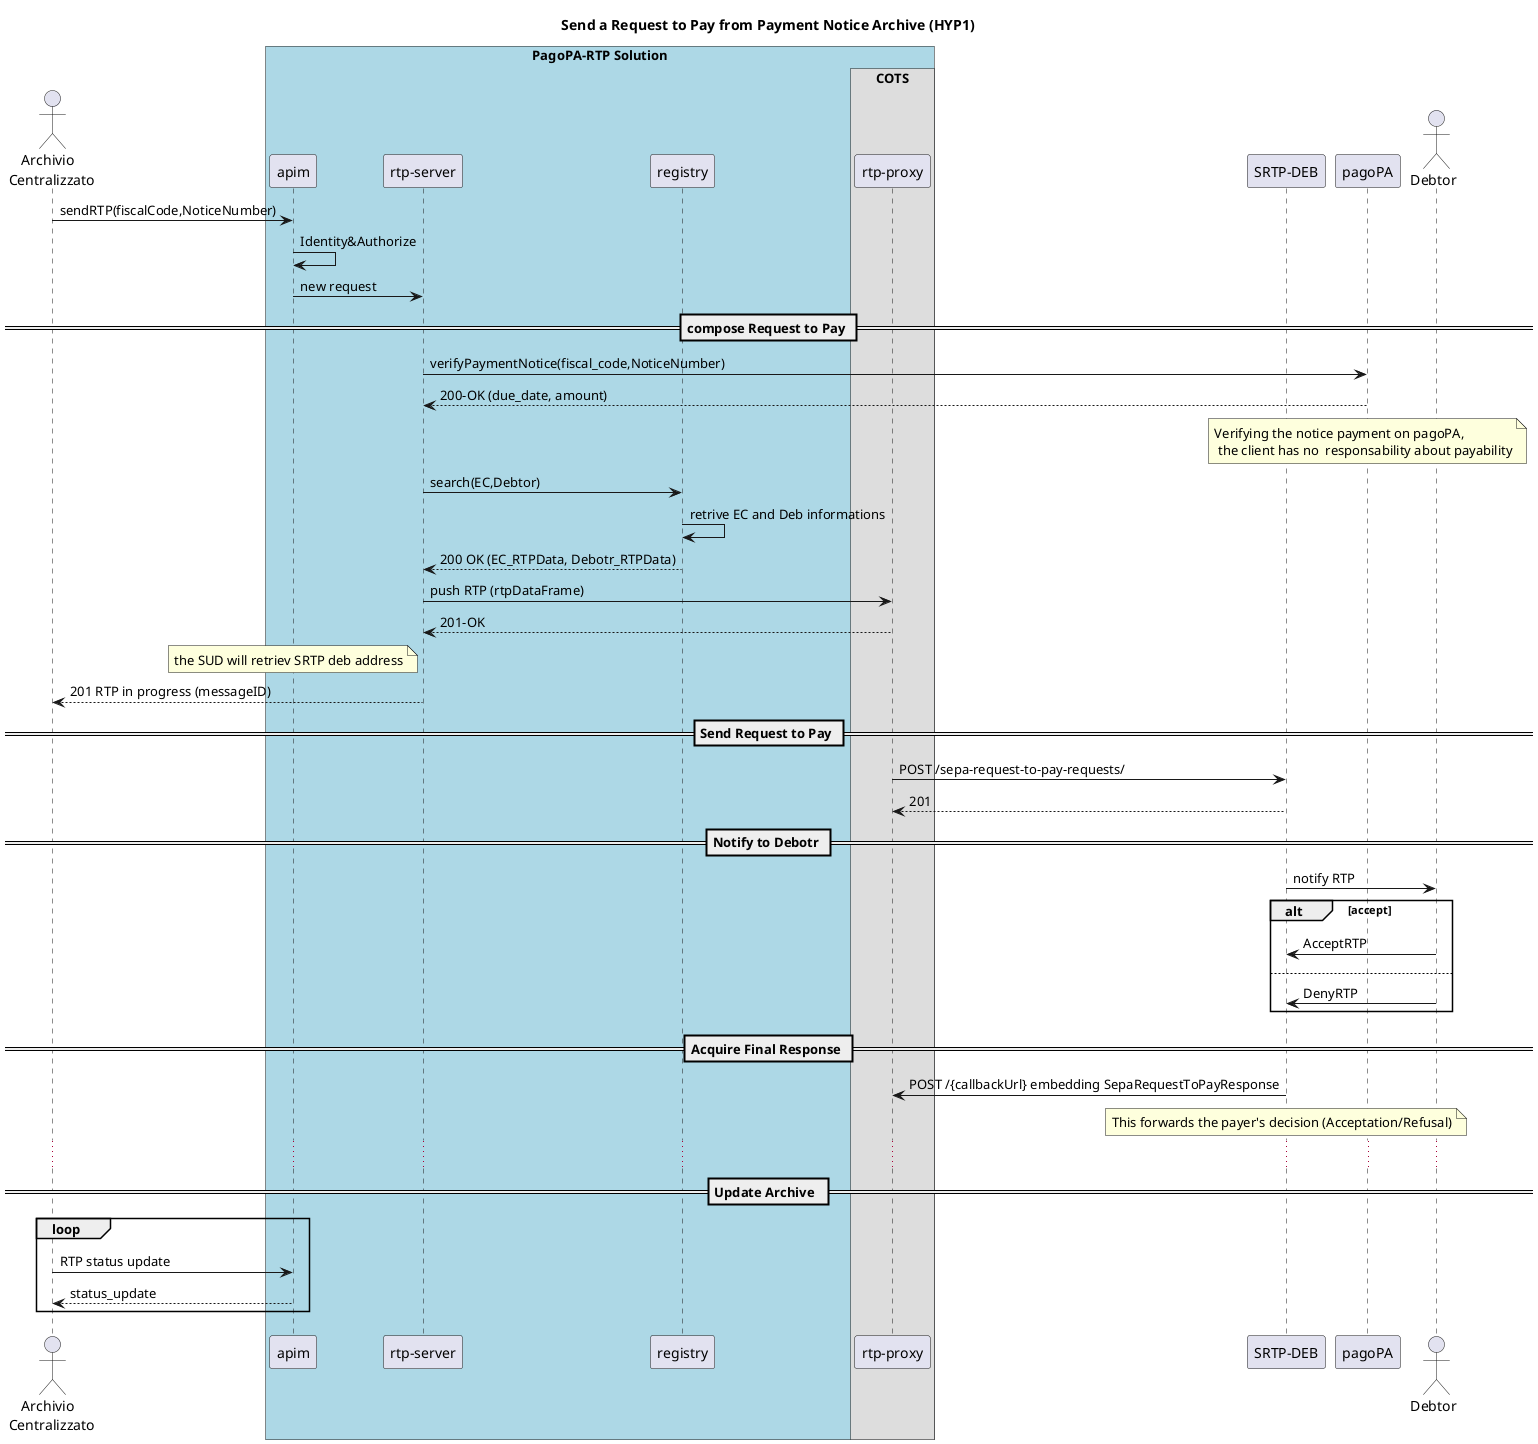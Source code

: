 @startuml
title : Send a Request to Pay from Payment Notice Archive (HYP1) 
actor ec as "Archivio \n Centralizzato"

!pragma teoz true
box "PagoPA-RTP Solution" #LightBlue
participant rtp as "apim"
participant us1 as "rtp-server" 
participant data as "registry"
box "COTS"
participant us2 as "rtp-proxy"
end box 
end box



participant srtp_deb as "SRTP-DEB"

participant pagopa as "pagoPA"
actor deb as "Debtor"

ec -> rtp : sendRTP(fiscalCode,NoticeNumber)
rtp -> rtp : Identity&Authorize
rtp -> us1 : new request

== compose Request to Pay == 
us1 -> pagopa : verifyPaymentNotice(fiscal_code,NoticeNumber)
pagopa --> us1 : 200-OK (due_date, amount)
note over pagopa: Verifying the notice payment on pagoPA,\n the client has no  responsability about payability
us1 -> data : search(EC,Debtor)
data -> data : retrive EC and Deb informations
data --> us1 : 200 OK (EC_RTPData, Debotr_RTPData)
us1 -> us2 : push RTP (rtpDataFrame)
us2 --> us1 : 201-OK

note over rtp: the SUD will retriev SRTP deb address 


us1 --> ec : 201 RTP in progress (messageID)
== Send Request to Pay == 
us2 -> srtp_deb : POST /sepa-request-to-pay-requests/
srtp_deb --> us2 : 201
== Notify to Debotr ==
srtp_deb -> deb : notify RTP
alt accept 
deb -> srtp_deb : AcceptRTP
else 
deb -> srtp_deb: DenyRTP
end
== Acquire Final Response == 
srtp_deb -> us2 : POST /{callbackUrl} embedding SepaRequestToPayResponse
note over srtp_deb : This forwards the payer's decision (Acceptation/Refusal)
...
== Update Archive  == 
loop 
ec -> rtp : RTP status update
rtp --> ec: status_update
end
@enduml